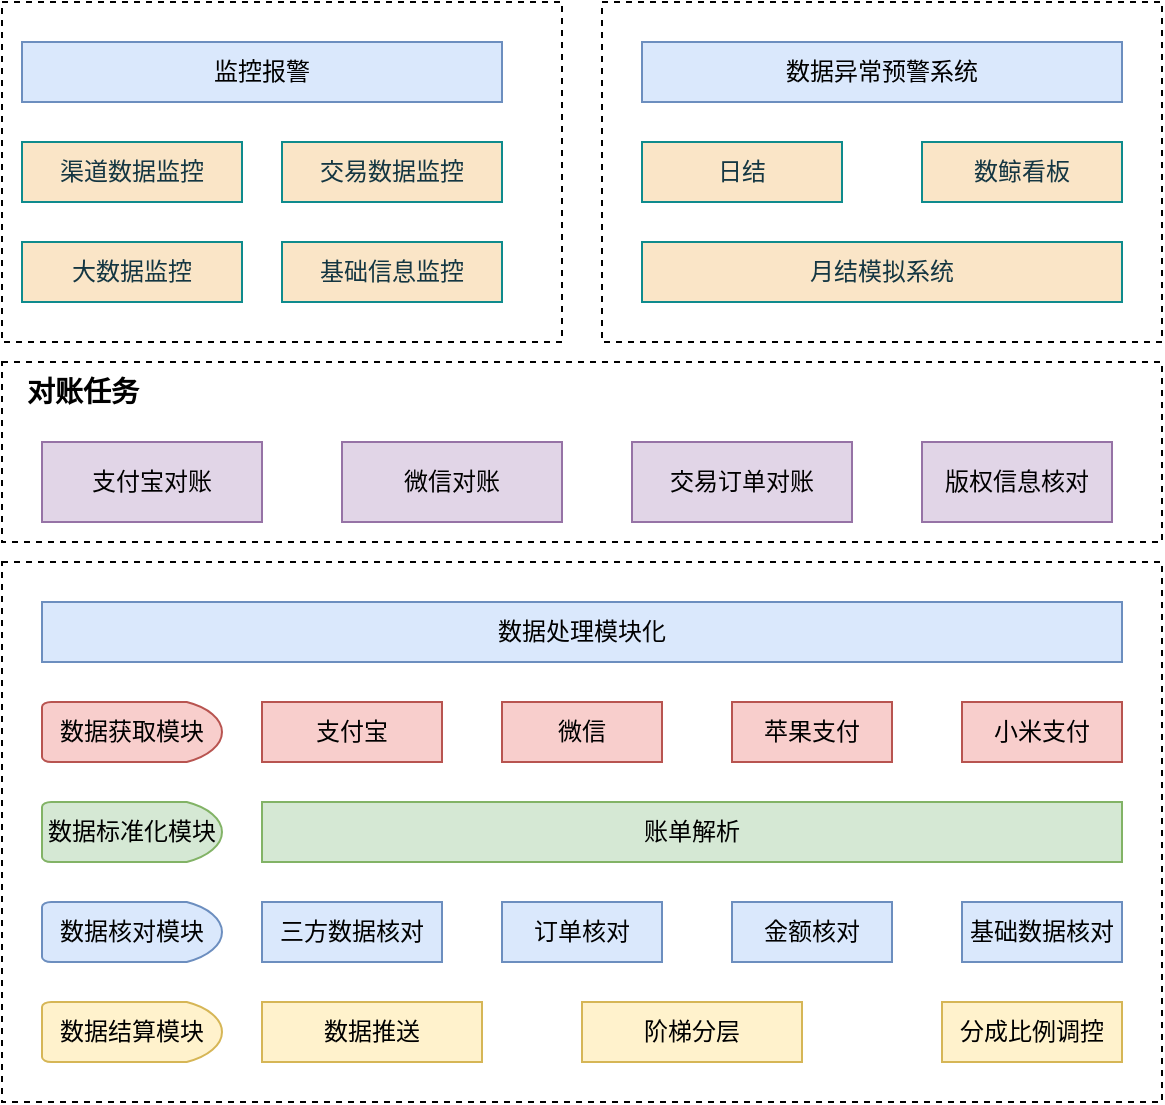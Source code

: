 <mxfile version="21.6.8" type="github">
  <diagram name="第 1 页" id="uGkZLmXclBiTkVDywMLg">
    <mxGraphModel dx="1434" dy="750" grid="1" gridSize="10" guides="1" tooltips="1" connect="1" arrows="1" fold="1" page="1" pageScale="1" pageWidth="827" pageHeight="1169" math="0" shadow="0">
      <root>
        <mxCell id="0" />
        <mxCell id="1" parent="0" />
        <mxCell id="KXxzeb0cOko_NzT7TN8d-67" value="" style="rounded=0;whiteSpace=wrap;html=1;dashed=1;" parent="1" vertex="1">
          <mxGeometry x="390" y="670" width="280" height="170" as="geometry" />
        </mxCell>
        <mxCell id="KXxzeb0cOko_NzT7TN8d-68" value="" style="rounded=0;whiteSpace=wrap;html=1;dashed=1;" parent="1" vertex="1">
          <mxGeometry x="90" y="950" width="580" height="270" as="geometry" />
        </mxCell>
        <mxCell id="KXxzeb0cOko_NzT7TN8d-66" value="" style="rounded=0;whiteSpace=wrap;html=1;dashed=1;" parent="1" vertex="1">
          <mxGeometry x="90" y="670" width="280" height="170" as="geometry" />
        </mxCell>
        <mxCell id="KXxzeb0cOko_NzT7TN8d-28" value="渠道数据监控" style="rounded=0;whiteSpace=wrap;html=1;strokeColor=#0F8B8D;fontColor=#143642;fillColor=#FAE5C7;" parent="1" vertex="1">
          <mxGeometry x="100" y="740" width="110" height="30" as="geometry" />
        </mxCell>
        <mxCell id="KXxzeb0cOko_NzT7TN8d-29" value="交易数据监控" style="rounded=0;whiteSpace=wrap;html=1;strokeColor=#0F8B8D;fontColor=#143642;fillColor=#FAE5C7;" parent="1" vertex="1">
          <mxGeometry x="230" y="740" width="110" height="30" as="geometry" />
        </mxCell>
        <mxCell id="KXxzeb0cOko_NzT7TN8d-30" value="大数据监控" style="rounded=0;whiteSpace=wrap;html=1;strokeColor=#0F8B8D;fontColor=#143642;fillColor=#FAE5C7;" parent="1" vertex="1">
          <mxGeometry x="100" y="790" width="110" height="30" as="geometry" />
        </mxCell>
        <mxCell id="KXxzeb0cOko_NzT7TN8d-31" value="基础信息监控" style="rounded=0;whiteSpace=wrap;html=1;strokeColor=#0F8B8D;fontColor=#143642;fillColor=#FAE5C7;" parent="1" vertex="1">
          <mxGeometry x="230" y="790" width="110" height="30" as="geometry" />
        </mxCell>
        <mxCell id="KXxzeb0cOko_NzT7TN8d-33" value="监控报警" style="rounded=0;whiteSpace=wrap;html=1;fillColor=#dae8fc;strokeColor=#6c8ebf;" parent="1" vertex="1">
          <mxGeometry x="100" y="690" width="240" height="30" as="geometry" />
        </mxCell>
        <mxCell id="KXxzeb0cOko_NzT7TN8d-34" value="数据处理模块化" style="rounded=0;whiteSpace=wrap;html=1;strokeColor=#6c8ebf;fillColor=#dae8fc;" parent="1" vertex="1">
          <mxGeometry x="110" y="970" width="540" height="30" as="geometry" />
        </mxCell>
        <mxCell id="KXxzeb0cOko_NzT7TN8d-36" value="支付宝" style="rounded=0;whiteSpace=wrap;html=1;strokeColor=#b85450;fillColor=#f8cecc;" parent="1" vertex="1">
          <mxGeometry x="220" y="1020" width="90" height="30" as="geometry" />
        </mxCell>
        <mxCell id="KXxzeb0cOko_NzT7TN8d-37" value="微信" style="rounded=0;whiteSpace=wrap;html=1;strokeColor=#b85450;fillColor=#f8cecc;" parent="1" vertex="1">
          <mxGeometry x="340" y="1020" width="80" height="30" as="geometry" />
        </mxCell>
        <mxCell id="KXxzeb0cOko_NzT7TN8d-38" value="苹果支付" style="rounded=0;whiteSpace=wrap;html=1;strokeColor=#b85450;fillColor=#f8cecc;" parent="1" vertex="1">
          <mxGeometry x="455" y="1020" width="80" height="30" as="geometry" />
        </mxCell>
        <mxCell id="KXxzeb0cOko_NzT7TN8d-39" value="小米支付" style="rounded=0;whiteSpace=wrap;html=1;strokeColor=#b85450;fillColor=#f8cecc;" parent="1" vertex="1">
          <mxGeometry x="570" y="1020" width="80" height="30" as="geometry" />
        </mxCell>
        <mxCell id="KXxzeb0cOko_NzT7TN8d-42" value="账单解析" style="rounded=0;whiteSpace=wrap;html=1;strokeColor=#82b366;fillColor=#d5e8d4;" parent="1" vertex="1">
          <mxGeometry x="220" y="1070" width="430" height="30" as="geometry" />
        </mxCell>
        <mxCell id="KXxzeb0cOko_NzT7TN8d-49" value="三方数据核对" style="rounded=0;whiteSpace=wrap;html=1;strokeColor=#6c8ebf;fillColor=#dae8fc;" parent="1" vertex="1">
          <mxGeometry x="220" y="1120" width="90" height="30" as="geometry" />
        </mxCell>
        <mxCell id="KXxzeb0cOko_NzT7TN8d-50" value="订单核对" style="rounded=0;whiteSpace=wrap;html=1;strokeColor=#6c8ebf;fillColor=#dae8fc;" parent="1" vertex="1">
          <mxGeometry x="340" y="1120" width="80" height="30" as="geometry" />
        </mxCell>
        <mxCell id="KXxzeb0cOko_NzT7TN8d-51" value="金额核对" style="rounded=0;whiteSpace=wrap;html=1;strokeColor=#6c8ebf;fillColor=#dae8fc;" parent="1" vertex="1">
          <mxGeometry x="455" y="1120" width="80" height="30" as="geometry" />
        </mxCell>
        <mxCell id="KXxzeb0cOko_NzT7TN8d-52" value="基础数据核对" style="rounded=0;whiteSpace=wrap;html=1;strokeColor=#6c8ebf;fillColor=#dae8fc;" parent="1" vertex="1">
          <mxGeometry x="570" y="1120" width="80" height="30" as="geometry" />
        </mxCell>
        <mxCell id="KXxzeb0cOko_NzT7TN8d-55" value="阶梯分层" style="rounded=0;whiteSpace=wrap;html=1;strokeColor=#d6b656;fillColor=#fff2cc;" parent="1" vertex="1">
          <mxGeometry x="380" y="1170" width="110" height="30" as="geometry" />
        </mxCell>
        <mxCell id="KXxzeb0cOko_NzT7TN8d-56" value="分成比例调控" style="rounded=0;whiteSpace=wrap;html=1;strokeColor=#d6b656;fillColor=#fff2cc;" parent="1" vertex="1">
          <mxGeometry x="560" y="1170" width="90" height="30" as="geometry" />
        </mxCell>
        <mxCell id="KXxzeb0cOko_NzT7TN8d-57" value="数据异常预警系统" style="rounded=0;whiteSpace=wrap;html=1;fillColor=#dae8fc;strokeColor=#6c8ebf;" parent="1" vertex="1">
          <mxGeometry x="410" y="690" width="240" height="30" as="geometry" />
        </mxCell>
        <mxCell id="KXxzeb0cOko_NzT7TN8d-58" value="日结" style="rounded=0;whiteSpace=wrap;html=1;strokeColor=#0F8B8D;fontColor=#143642;fillColor=#FAE5C7;" parent="1" vertex="1">
          <mxGeometry x="410" y="740" width="100" height="30" as="geometry" />
        </mxCell>
        <mxCell id="KXxzeb0cOko_NzT7TN8d-59" value="数鲸看板" style="rounded=0;whiteSpace=wrap;html=1;strokeColor=#0F8B8D;fontColor=#143642;fillColor=#FAE5C7;" parent="1" vertex="1">
          <mxGeometry x="550" y="740" width="100" height="30" as="geometry" />
        </mxCell>
        <mxCell id="KXxzeb0cOko_NzT7TN8d-60" value="月结模拟系统" style="rounded=0;whiteSpace=wrap;html=1;strokeColor=#0F8B8D;fontColor=#143642;fillColor=#FAE5C7;" parent="1" vertex="1">
          <mxGeometry x="410" y="790" width="240" height="30" as="geometry" />
        </mxCell>
        <mxCell id="KXxzeb0cOko_NzT7TN8d-62" value="数据获取模块" style="strokeWidth=1;html=1;shape=mxgraph.flowchart.delay;whiteSpace=wrap;strokeColor=#b85450;fillColor=#f8cecc;" parent="1" vertex="1">
          <mxGeometry x="110" y="1020" width="90" height="30" as="geometry" />
        </mxCell>
        <mxCell id="KXxzeb0cOko_NzT7TN8d-63" value="数据标准化模块" style="strokeWidth=1;html=1;shape=mxgraph.flowchart.delay;whiteSpace=wrap;strokeColor=#82b366;fillColor=#d5e8d4;" parent="1" vertex="1">
          <mxGeometry x="110" y="1070" width="90" height="30" as="geometry" />
        </mxCell>
        <mxCell id="KXxzeb0cOko_NzT7TN8d-64" value="数据核对模块" style="strokeWidth=1;html=1;shape=mxgraph.flowchart.delay;whiteSpace=wrap;strokeColor=#6c8ebf;fillColor=#dae8fc;" parent="1" vertex="1">
          <mxGeometry x="110" y="1120" width="90" height="30" as="geometry" />
        </mxCell>
        <mxCell id="KXxzeb0cOko_NzT7TN8d-65" value="数据结算模块" style="strokeWidth=1;html=1;shape=mxgraph.flowchart.delay;whiteSpace=wrap;strokeColor=#d6b656;fillColor=#fff2cc;" parent="1" vertex="1">
          <mxGeometry x="110" y="1170" width="90" height="30" as="geometry" />
        </mxCell>
        <mxCell id="bdmGiqBnV0m-jXbSbfDq-1" value="数据推送" style="rounded=0;whiteSpace=wrap;html=1;strokeColor=#d6b656;fillColor=#fff2cc;" parent="1" vertex="1">
          <mxGeometry x="220" y="1170" width="110" height="30" as="geometry" />
        </mxCell>
        <mxCell id="Hhnmj_I5nkfxlGTMe8JQ-1" value="" style="rounded=0;whiteSpace=wrap;html=1;dashed=1;" vertex="1" parent="1">
          <mxGeometry x="90" y="850" width="580" height="90" as="geometry" />
        </mxCell>
        <mxCell id="Hhnmj_I5nkfxlGTMe8JQ-2" value="支付宝对账" style="rounded=0;whiteSpace=wrap;html=1;fillColor=#e1d5e7;strokeColor=#9673a6;" vertex="1" parent="1">
          <mxGeometry x="110" y="890" width="110" height="40" as="geometry" />
        </mxCell>
        <mxCell id="Hhnmj_I5nkfxlGTMe8JQ-5" value="微信对账" style="rounded=0;whiteSpace=wrap;html=1;fillColor=#e1d5e7;strokeColor=#9673a6;" vertex="1" parent="1">
          <mxGeometry x="260" y="890" width="110" height="40" as="geometry" />
        </mxCell>
        <mxCell id="Hhnmj_I5nkfxlGTMe8JQ-6" value="交易订单对账" style="rounded=0;whiteSpace=wrap;html=1;fillColor=#e1d5e7;strokeColor=#9673a6;" vertex="1" parent="1">
          <mxGeometry x="405" y="890" width="110" height="40" as="geometry" />
        </mxCell>
        <mxCell id="Hhnmj_I5nkfxlGTMe8JQ-7" value="版权信息核对" style="rounded=0;whiteSpace=wrap;html=1;fillColor=#e1d5e7;strokeColor=#9673a6;" vertex="1" parent="1">
          <mxGeometry x="550" y="890" width="95" height="40" as="geometry" />
        </mxCell>
        <mxCell id="Hhnmj_I5nkfxlGTMe8JQ-8" value="&lt;b&gt;&lt;font style=&quot;font-size: 14px;&quot;&gt;对账任务&lt;/font&gt;&lt;/b&gt;" style="text;html=1;align=center;verticalAlign=middle;resizable=0;points=[];autosize=1;strokeColor=none;fillColor=none;" vertex="1" parent="1">
          <mxGeometry x="90" y="850" width="80" height="30" as="geometry" />
        </mxCell>
      </root>
    </mxGraphModel>
  </diagram>
</mxfile>
